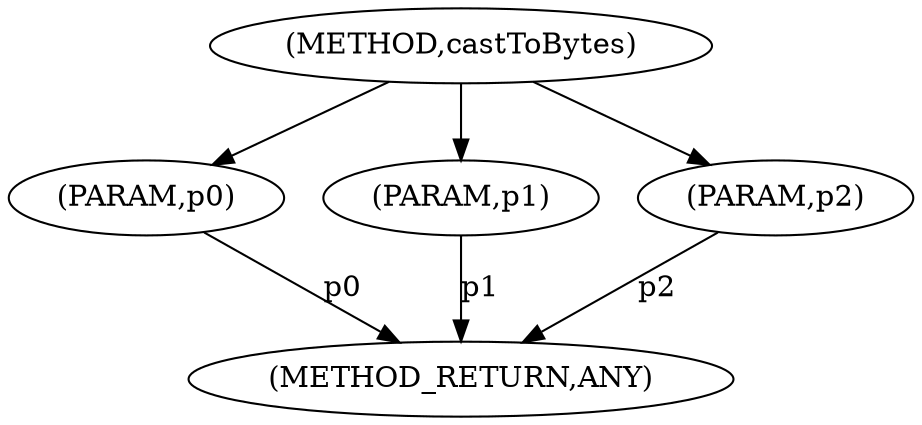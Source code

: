 digraph "castToBytes" {  
"2008" [label = <(METHOD,castToBytes)> ]
"2013" [label = <(METHOD_RETURN,ANY)> ]
"2009" [label = <(PARAM,p0)> ]
"2010" [label = <(PARAM,p1)> ]
"2011" [label = <(PARAM,p2)> ]
  "2009" -> "2013"  [ label = "p0"] 
  "2010" -> "2013"  [ label = "p1"] 
  "2011" -> "2013"  [ label = "p2"] 
  "2008" -> "2009" 
  "2008" -> "2010" 
  "2008" -> "2011" 
}
